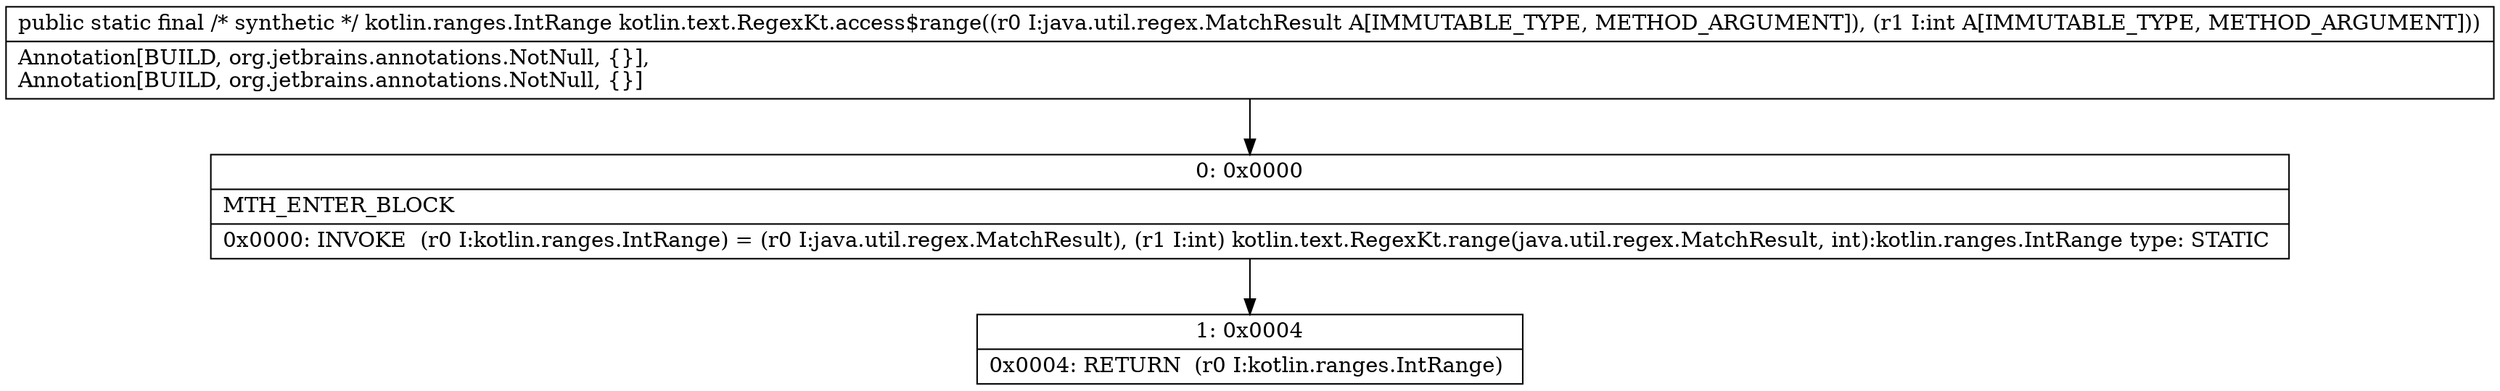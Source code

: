 digraph "CFG forkotlin.text.RegexKt.access$range(Ljava\/util\/regex\/MatchResult;I)Lkotlin\/ranges\/IntRange;" {
Node_0 [shape=record,label="{0\:\ 0x0000|MTH_ENTER_BLOCK\l|0x0000: INVOKE  (r0 I:kotlin.ranges.IntRange) = (r0 I:java.util.regex.MatchResult), (r1 I:int) kotlin.text.RegexKt.range(java.util.regex.MatchResult, int):kotlin.ranges.IntRange type: STATIC \l}"];
Node_1 [shape=record,label="{1\:\ 0x0004|0x0004: RETURN  (r0 I:kotlin.ranges.IntRange) \l}"];
MethodNode[shape=record,label="{public static final \/* synthetic *\/ kotlin.ranges.IntRange kotlin.text.RegexKt.access$range((r0 I:java.util.regex.MatchResult A[IMMUTABLE_TYPE, METHOD_ARGUMENT]), (r1 I:int A[IMMUTABLE_TYPE, METHOD_ARGUMENT]))  | Annotation[BUILD, org.jetbrains.annotations.NotNull, \{\}], \lAnnotation[BUILD, org.jetbrains.annotations.NotNull, \{\}]\l}"];
MethodNode -> Node_0;
Node_0 -> Node_1;
}

